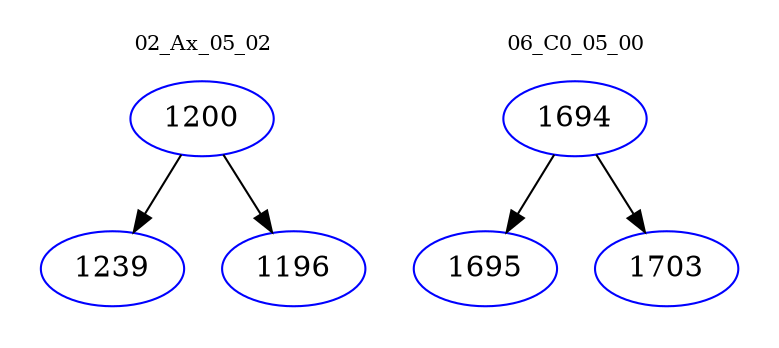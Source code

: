 digraph{
subgraph cluster_0 {
color = white
label = "02_Ax_05_02";
fontsize=10;
T0_1200 [label="1200", color="blue"]
T0_1200 -> T0_1239 [color="black"]
T0_1239 [label="1239", color="blue"]
T0_1200 -> T0_1196 [color="black"]
T0_1196 [label="1196", color="blue"]
}
subgraph cluster_1 {
color = white
label = "06_C0_05_00";
fontsize=10;
T1_1694 [label="1694", color="blue"]
T1_1694 -> T1_1695 [color="black"]
T1_1695 [label="1695", color="blue"]
T1_1694 -> T1_1703 [color="black"]
T1_1703 [label="1703", color="blue"]
}
}
